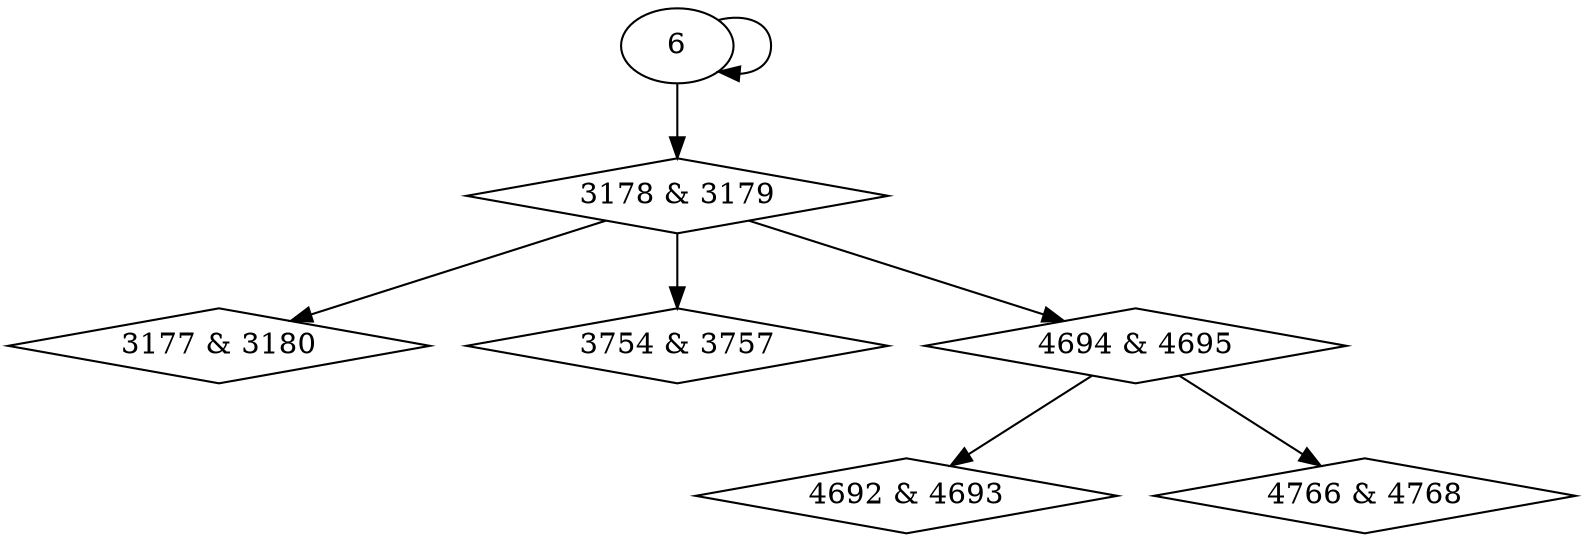 digraph {
0 [label = "3177 & 3180", shape = diamond];
1 [label = "3178 & 3179", shape = diamond];
2 [label = "3754 & 3757", shape = diamond];
3 [label = "4692 & 4693", shape = diamond];
4 [label = "4694 & 4695", shape = diamond];
5 [label = "4766 & 4768", shape = diamond];
1 -> 0;
6 -> 1;
1 -> 2;
4 -> 3;
1 -> 4;
4 -> 5;
6 -> 6;
}
